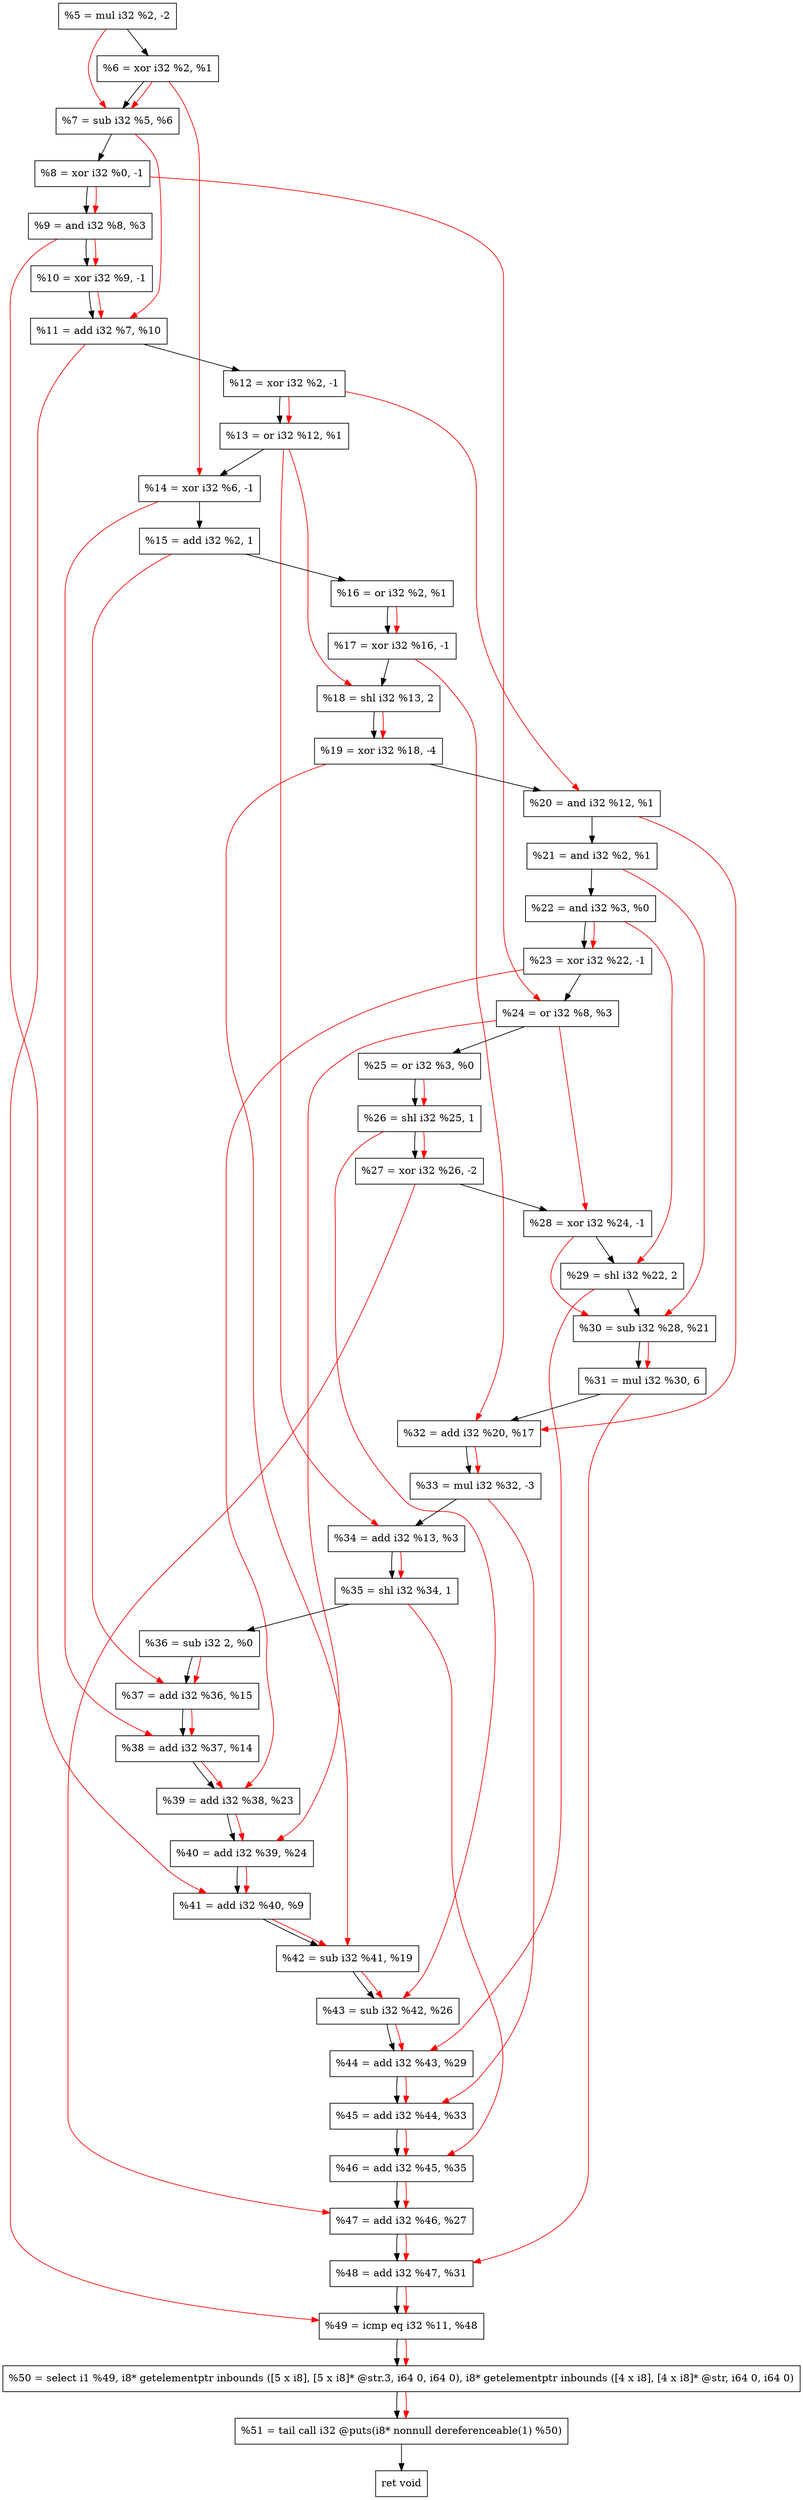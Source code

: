 digraph "DFG for'crackme' function" {
	Node0x7e3d20[shape=record, label="  %5 = mul i32 %2, -2"];
	Node0x7e3d90[shape=record, label="  %6 = xor i32 %2, %1"];
	Node0x7e3e00[shape=record, label="  %7 = sub i32 %5, %6"];
	Node0x7e3ea0[shape=record, label="  %8 = xor i32 %0, -1"];
	Node0x7e3f10[shape=record, label="  %9 = and i32 %8, %3"];
	Node0x7e3f80[shape=record, label="  %10 = xor i32 %9, -1"];
	Node0x7e3ff0[shape=record, label="  %11 = add i32 %7, %10"];
	Node0x7e4060[shape=record, label="  %12 = xor i32 %2, -1"];
	Node0x7e40d0[shape=record, label="  %13 = or i32 %12, %1"];
	Node0x7e4140[shape=record, label="  %14 = xor i32 %6, -1"];
	Node0x7e41e0[shape=record, label="  %15 = add i32 %2, 1"];
	Node0x7e4250[shape=record, label="  %16 = or i32 %2, %1"];
	Node0x7e42c0[shape=record, label="  %17 = xor i32 %16, -1"];
	Node0x7e4360[shape=record, label="  %18 = shl i32 %13, 2"];
	Node0x7e4400[shape=record, label="  %19 = xor i32 %18, -4"];
	Node0x7e4470[shape=record, label="  %20 = and i32 %12, %1"];
	Node0x7e44e0[shape=record, label="  %21 = and i32 %2, %1"];
	Node0x7e4550[shape=record, label="  %22 = and i32 %3, %0"];
	Node0x7e45c0[shape=record, label="  %23 = xor i32 %22, -1"];
	Node0x7e4630[shape=record, label="  %24 = or i32 %8, %3"];
	Node0x7e46a0[shape=record, label="  %25 = or i32 %3, %0"];
	Node0x7e4710[shape=record, label="  %26 = shl i32 %25, 1"];
	Node0x7e4780[shape=record, label="  %27 = xor i32 %26, -2"];
	Node0x7e47f0[shape=record, label="  %28 = xor i32 %24, -1"];
	Node0x7e4860[shape=record, label="  %29 = shl i32 %22, 2"];
	Node0x7e48d0[shape=record, label="  %30 = sub i32 %28, %21"];
	Node0x7e4970[shape=record, label="  %31 = mul i32 %30, 6"];
	Node0x7e49e0[shape=record, label="  %32 = add i32 %20, %17"];
	Node0x7e4c90[shape=record, label="  %33 = mul i32 %32, -3"];
	Node0x7e4d00[shape=record, label="  %34 = add i32 %13, %3"];
	Node0x7e4d70[shape=record, label="  %35 = shl i32 %34, 1"];
	Node0x7e4de0[shape=record, label="  %36 = sub i32 2, %0"];
	Node0x7e4e50[shape=record, label="  %37 = add i32 %36, %15"];
	Node0x7e4ec0[shape=record, label="  %38 = add i32 %37, %14"];
	Node0x7e4f30[shape=record, label="  %39 = add i32 %38, %23"];
	Node0x7e4fa0[shape=record, label="  %40 = add i32 %39, %24"];
	Node0x7e5010[shape=record, label="  %41 = add i32 %40, %9"];
	Node0x7e5080[shape=record, label="  %42 = sub i32 %41, %19"];
	Node0x7e50f0[shape=record, label="  %43 = sub i32 %42, %26"];
	Node0x7e5160[shape=record, label="  %44 = add i32 %43, %29"];
	Node0x7e51d0[shape=record, label="  %45 = add i32 %44, %33"];
	Node0x7e5240[shape=record, label="  %46 = add i32 %45, %35"];
	Node0x7e52b0[shape=record, label="  %47 = add i32 %46, %27"];
	Node0x7e5320[shape=record, label="  %48 = add i32 %47, %31"];
	Node0x7e5390[shape=record, label="  %49 = icmp eq i32 %11, %48"];
	Node0x784268[shape=record, label="  %50 = select i1 %49, i8* getelementptr inbounds ([5 x i8], [5 x i8]* @str.3, i64 0, i64 0), i8* getelementptr inbounds ([4 x i8], [4 x i8]* @str, i64 0, i64 0)"];
	Node0x7e5830[shape=record, label="  %51 = tail call i32 @puts(i8* nonnull dereferenceable(1) %50)"];
	Node0x7e5880[shape=record, label="  ret void"];
	Node0x7e3d20 -> Node0x7e3d90;
	Node0x7e3d90 -> Node0x7e3e00;
	Node0x7e3e00 -> Node0x7e3ea0;
	Node0x7e3ea0 -> Node0x7e3f10;
	Node0x7e3f10 -> Node0x7e3f80;
	Node0x7e3f80 -> Node0x7e3ff0;
	Node0x7e3ff0 -> Node0x7e4060;
	Node0x7e4060 -> Node0x7e40d0;
	Node0x7e40d0 -> Node0x7e4140;
	Node0x7e4140 -> Node0x7e41e0;
	Node0x7e41e0 -> Node0x7e4250;
	Node0x7e4250 -> Node0x7e42c0;
	Node0x7e42c0 -> Node0x7e4360;
	Node0x7e4360 -> Node0x7e4400;
	Node0x7e4400 -> Node0x7e4470;
	Node0x7e4470 -> Node0x7e44e0;
	Node0x7e44e0 -> Node0x7e4550;
	Node0x7e4550 -> Node0x7e45c0;
	Node0x7e45c0 -> Node0x7e4630;
	Node0x7e4630 -> Node0x7e46a0;
	Node0x7e46a0 -> Node0x7e4710;
	Node0x7e4710 -> Node0x7e4780;
	Node0x7e4780 -> Node0x7e47f0;
	Node0x7e47f0 -> Node0x7e4860;
	Node0x7e4860 -> Node0x7e48d0;
	Node0x7e48d0 -> Node0x7e4970;
	Node0x7e4970 -> Node0x7e49e0;
	Node0x7e49e0 -> Node0x7e4c90;
	Node0x7e4c90 -> Node0x7e4d00;
	Node0x7e4d00 -> Node0x7e4d70;
	Node0x7e4d70 -> Node0x7e4de0;
	Node0x7e4de0 -> Node0x7e4e50;
	Node0x7e4e50 -> Node0x7e4ec0;
	Node0x7e4ec0 -> Node0x7e4f30;
	Node0x7e4f30 -> Node0x7e4fa0;
	Node0x7e4fa0 -> Node0x7e5010;
	Node0x7e5010 -> Node0x7e5080;
	Node0x7e5080 -> Node0x7e50f0;
	Node0x7e50f0 -> Node0x7e5160;
	Node0x7e5160 -> Node0x7e51d0;
	Node0x7e51d0 -> Node0x7e5240;
	Node0x7e5240 -> Node0x7e52b0;
	Node0x7e52b0 -> Node0x7e5320;
	Node0x7e5320 -> Node0x7e5390;
	Node0x7e5390 -> Node0x784268;
	Node0x784268 -> Node0x7e5830;
	Node0x7e5830 -> Node0x7e5880;
edge [color=red]
	Node0x7e3d20 -> Node0x7e3e00;
	Node0x7e3d90 -> Node0x7e3e00;
	Node0x7e3ea0 -> Node0x7e3f10;
	Node0x7e3f10 -> Node0x7e3f80;
	Node0x7e3e00 -> Node0x7e3ff0;
	Node0x7e3f80 -> Node0x7e3ff0;
	Node0x7e4060 -> Node0x7e40d0;
	Node0x7e3d90 -> Node0x7e4140;
	Node0x7e4250 -> Node0x7e42c0;
	Node0x7e40d0 -> Node0x7e4360;
	Node0x7e4360 -> Node0x7e4400;
	Node0x7e4060 -> Node0x7e4470;
	Node0x7e4550 -> Node0x7e45c0;
	Node0x7e3ea0 -> Node0x7e4630;
	Node0x7e46a0 -> Node0x7e4710;
	Node0x7e4710 -> Node0x7e4780;
	Node0x7e4630 -> Node0x7e47f0;
	Node0x7e4550 -> Node0x7e4860;
	Node0x7e47f0 -> Node0x7e48d0;
	Node0x7e44e0 -> Node0x7e48d0;
	Node0x7e48d0 -> Node0x7e4970;
	Node0x7e4470 -> Node0x7e49e0;
	Node0x7e42c0 -> Node0x7e49e0;
	Node0x7e49e0 -> Node0x7e4c90;
	Node0x7e40d0 -> Node0x7e4d00;
	Node0x7e4d00 -> Node0x7e4d70;
	Node0x7e4de0 -> Node0x7e4e50;
	Node0x7e41e0 -> Node0x7e4e50;
	Node0x7e4e50 -> Node0x7e4ec0;
	Node0x7e4140 -> Node0x7e4ec0;
	Node0x7e4ec0 -> Node0x7e4f30;
	Node0x7e45c0 -> Node0x7e4f30;
	Node0x7e4f30 -> Node0x7e4fa0;
	Node0x7e4630 -> Node0x7e4fa0;
	Node0x7e4fa0 -> Node0x7e5010;
	Node0x7e3f10 -> Node0x7e5010;
	Node0x7e5010 -> Node0x7e5080;
	Node0x7e4400 -> Node0x7e5080;
	Node0x7e5080 -> Node0x7e50f0;
	Node0x7e4710 -> Node0x7e50f0;
	Node0x7e50f0 -> Node0x7e5160;
	Node0x7e4860 -> Node0x7e5160;
	Node0x7e5160 -> Node0x7e51d0;
	Node0x7e4c90 -> Node0x7e51d0;
	Node0x7e51d0 -> Node0x7e5240;
	Node0x7e4d70 -> Node0x7e5240;
	Node0x7e5240 -> Node0x7e52b0;
	Node0x7e4780 -> Node0x7e52b0;
	Node0x7e52b0 -> Node0x7e5320;
	Node0x7e4970 -> Node0x7e5320;
	Node0x7e3ff0 -> Node0x7e5390;
	Node0x7e5320 -> Node0x7e5390;
	Node0x7e5390 -> Node0x784268;
	Node0x784268 -> Node0x7e5830;
}
